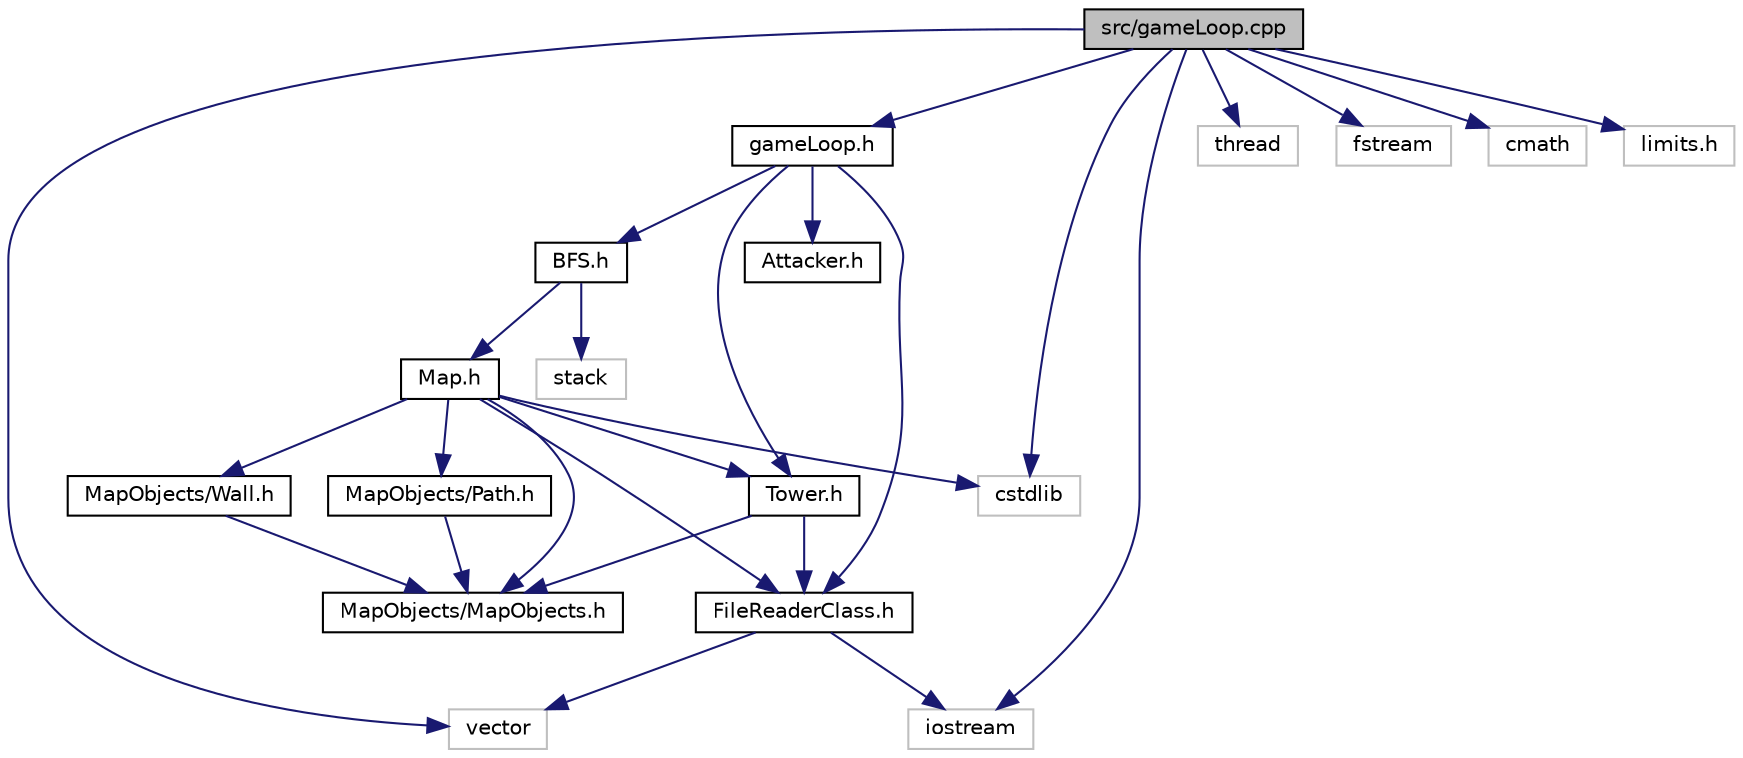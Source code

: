 digraph "src/gameLoop.cpp"
{
  edge [fontname="Helvetica",fontsize="10",labelfontname="Helvetica",labelfontsize="10"];
  node [fontname="Helvetica",fontsize="10",shape=record];
  Node1 [label="src/gameLoop.cpp",height=0.2,width=0.4,color="black", fillcolor="grey75", style="filled", fontcolor="black"];
  Node1 -> Node2 [color="midnightblue",fontsize="10",style="solid",fontname="Helvetica"];
  Node2 [label="gameLoop.h",height=0.2,width=0.4,color="black", fillcolor="white", style="filled",URL="$gameLoop_8h.html"];
  Node2 -> Node3 [color="midnightblue",fontsize="10",style="solid",fontname="Helvetica"];
  Node3 [label="Attacker.h",height=0.2,width=0.4,color="black", fillcolor="white", style="filled",URL="$Attacker_8h.html"];
  Node2 -> Node4 [color="midnightblue",fontsize="10",style="solid",fontname="Helvetica"];
  Node4 [label="FileReaderClass.h",height=0.2,width=0.4,color="black", fillcolor="white", style="filled",URL="$FileReaderClass_8h.html"];
  Node4 -> Node5 [color="midnightblue",fontsize="10",style="solid",fontname="Helvetica"];
  Node5 [label="vector",height=0.2,width=0.4,color="grey75", fillcolor="white", style="filled"];
  Node4 -> Node6 [color="midnightblue",fontsize="10",style="solid",fontname="Helvetica"];
  Node6 [label="iostream",height=0.2,width=0.4,color="grey75", fillcolor="white", style="filled"];
  Node2 -> Node7 [color="midnightblue",fontsize="10",style="solid",fontname="Helvetica"];
  Node7 [label="BFS.h",height=0.2,width=0.4,color="black", fillcolor="white", style="filled",URL="$BFS_8h.html"];
  Node7 -> Node8 [color="midnightblue",fontsize="10",style="solid",fontname="Helvetica"];
  Node8 [label="Map.h",height=0.2,width=0.4,color="black", fillcolor="white", style="filled",URL="$Map_8h.html"];
  Node8 -> Node9 [color="midnightblue",fontsize="10",style="solid",fontname="Helvetica"];
  Node9 [label="MapObjects/MapObjects.h",height=0.2,width=0.4,color="black", fillcolor="white", style="filled",URL="$MapObjects_8h.html"];
  Node8 -> Node10 [color="midnightblue",fontsize="10",style="solid",fontname="Helvetica"];
  Node10 [label="MapObjects/Wall.h",height=0.2,width=0.4,color="black", fillcolor="white", style="filled",URL="$Wall_8h.html"];
  Node10 -> Node9 [color="midnightblue",fontsize="10",style="solid",fontname="Helvetica"];
  Node8 -> Node11 [color="midnightblue",fontsize="10",style="solid",fontname="Helvetica"];
  Node11 [label="Tower.h",height=0.2,width=0.4,color="black", fillcolor="white", style="filled",URL="$Tower_8h.html"];
  Node11 -> Node4 [color="midnightblue",fontsize="10",style="solid",fontname="Helvetica"];
  Node11 -> Node9 [color="midnightblue",fontsize="10",style="solid",fontname="Helvetica"];
  Node8 -> Node12 [color="midnightblue",fontsize="10",style="solid",fontname="Helvetica"];
  Node12 [label="MapObjects/Path.h",height=0.2,width=0.4,color="black", fillcolor="white", style="filled",URL="$Path_8h.html"];
  Node12 -> Node9 [color="midnightblue",fontsize="10",style="solid",fontname="Helvetica"];
  Node8 -> Node4 [color="midnightblue",fontsize="10",style="solid",fontname="Helvetica"];
  Node8 -> Node13 [color="midnightblue",fontsize="10",style="solid",fontname="Helvetica"];
  Node13 [label="cstdlib",height=0.2,width=0.4,color="grey75", fillcolor="white", style="filled"];
  Node7 -> Node14 [color="midnightblue",fontsize="10",style="solid",fontname="Helvetica"];
  Node14 [label="stack",height=0.2,width=0.4,color="grey75", fillcolor="white", style="filled"];
  Node2 -> Node11 [color="midnightblue",fontsize="10",style="solid",fontname="Helvetica"];
  Node1 -> Node15 [color="midnightblue",fontsize="10",style="solid",fontname="Helvetica"];
  Node15 [label="thread",height=0.2,width=0.4,color="grey75", fillcolor="white", style="filled"];
  Node1 -> Node13 [color="midnightblue",fontsize="10",style="solid",fontname="Helvetica"];
  Node1 -> Node16 [color="midnightblue",fontsize="10",style="solid",fontname="Helvetica"];
  Node16 [label="fstream",height=0.2,width=0.4,color="grey75", fillcolor="white", style="filled"];
  Node1 -> Node17 [color="midnightblue",fontsize="10",style="solid",fontname="Helvetica"];
  Node17 [label="cmath",height=0.2,width=0.4,color="grey75", fillcolor="white", style="filled"];
  Node1 -> Node18 [color="midnightblue",fontsize="10",style="solid",fontname="Helvetica"];
  Node18 [label="limits.h",height=0.2,width=0.4,color="grey75", fillcolor="white", style="filled"];
  Node1 -> Node5 [color="midnightblue",fontsize="10",style="solid",fontname="Helvetica"];
  Node1 -> Node6 [color="midnightblue",fontsize="10",style="solid",fontname="Helvetica"];
}

